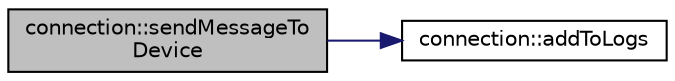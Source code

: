 digraph "connection::sendMessageToDevice"
{
 // LATEX_PDF_SIZE
  edge [fontname="Helvetica",fontsize="10",labelfontname="Helvetica",labelfontsize="10"];
  node [fontname="Helvetica",fontsize="10",shape=record];
  rankdir="LR";
  Node1 [label="connection::sendMessageTo\lDevice",height=0.2,width=0.4,color="black", fillcolor="grey75", style="filled", fontcolor="black",tooltip="Funkcja wysyła wiadomość zwrotna do mikrokontrolera poprzez port szeregowy UART."];
  Node1 -> Node2 [color="midnightblue",fontsize="10",style="solid",fontname="Helvetica"];
  Node2 [label="connection::addToLogs",height=0.2,width=0.4,color="black", fillcolor="white", style="filled",URL="$classconnection.html#a9d7bcdd6c199f10ad388395f67df492f",tooltip="Funkcja wysyła wiadomość do okna z logami."];
}
